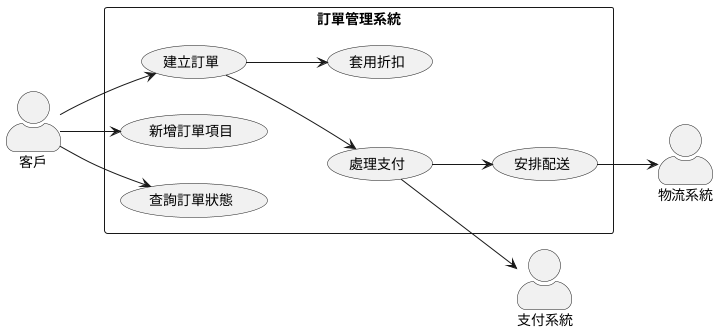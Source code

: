 @startuml 訂單系統使用案例圖
left to right direction
skinparam actorStyle awesome

:客戶: as Customer
:支付系統: as PaymentSystem
:物流系統: as LogisticsSystem

rectangle 訂單管理系統 {
    usecase "建立訂單" as CreateOrder
    usecase "新增訂單項目" as AddOrderItem
    usecase "處理支付" as ProcessPayment
    usecase "安排配送" as ArrangeDelivery
    usecase "查詢訂單狀態" as CheckOrderStatus
    usecase "套用折扣" as ApplyDiscount
}

Customer --> CreateOrder
Customer --> AddOrderItem
Customer --> CheckOrderStatus

CreateOrder --> ProcessPayment
ProcessPayment --> PaymentSystem

ProcessPayment --> ArrangeDelivery
ArrangeDelivery --> LogisticsSystem

CreateOrder --> ApplyDiscount

@enduml
